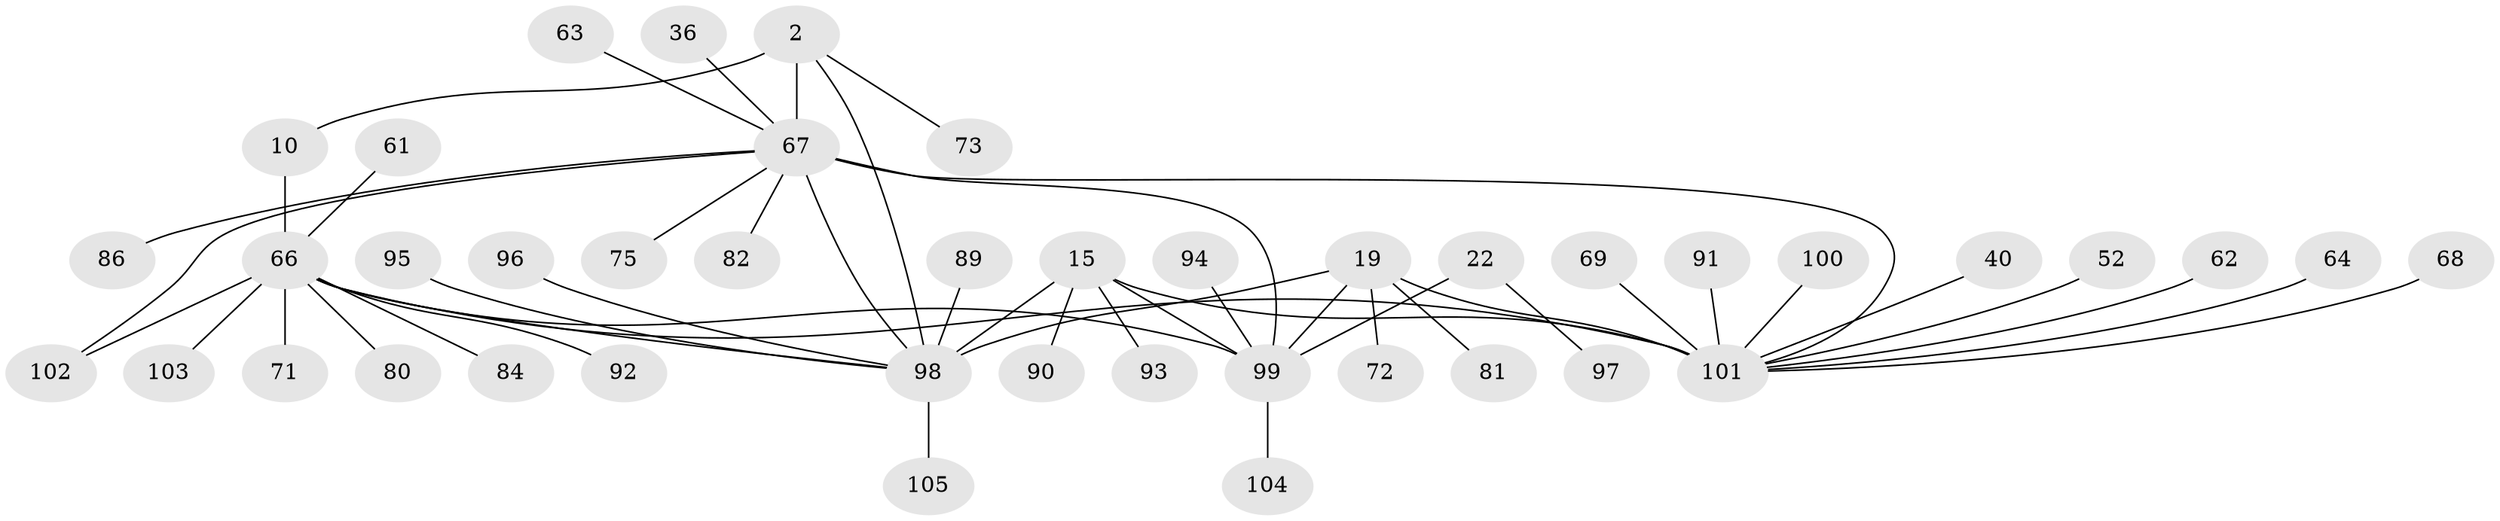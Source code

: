// original degree distribution, {6: 0.047619047619047616, 5: 0.02857142857142857, 7: 0.01904761904761905, 9: 0.0380952380952381, 10: 0.01904761904761905, 8: 0.02857142857142857, 4: 0.047619047619047616, 12: 0.01904761904761905, 13: 0.009523809523809525, 2: 0.13333333333333333, 1: 0.580952380952381, 3: 0.02857142857142857}
// Generated by graph-tools (version 1.1) at 2025/58/03/04/25 21:58:55]
// undirected, 42 vertices, 50 edges
graph export_dot {
graph [start="1"]
  node [color=gray90,style=filled];
  2 [super="+1"];
  10 [super="+9"];
  15 [super="+13"];
  19 [super="+18"];
  22 [super="+21"];
  36;
  40;
  52;
  61;
  62;
  63 [super="+41"];
  64;
  66 [super="+8+31"];
  67 [super="+33+35"];
  68;
  69 [super="+59"];
  71 [super="+42"];
  72;
  73;
  75;
  80 [super="+76"];
  81;
  82;
  84;
  86;
  89 [super="+32+53"];
  90;
  91;
  92;
  93;
  94;
  95 [super="+50"];
  96;
  97 [super="+44"];
  98 [super="+88+28+29+39+43+46+49+51+58+78"];
  99 [super="+70+79+85"];
  100 [super="+26"];
  101 [super="+74+83+47+20+27"];
  102 [super="+65+87"];
  103;
  104;
  105;
  2 -- 10;
  2 -- 73;
  2 -- 98;
  2 -- 67 [weight=6];
  10 -- 66 [weight=6];
  15 -- 90;
  15 -- 93;
  15 -- 101;
  15 -- 98 [weight=6];
  15 -- 99;
  19 -- 72;
  19 -- 81;
  19 -- 101 [weight=6];
  19 -- 98;
  19 -- 99;
  22 -- 97;
  22 -- 99 [weight=6];
  36 -- 67;
  40 -- 101;
  52 -- 101;
  61 -- 66;
  62 -- 101;
  63 -- 67;
  64 -- 101;
  66 -- 98;
  66 -- 99;
  66 -- 101 [weight=3];
  66 -- 102;
  66 -- 103;
  66 -- 71;
  66 -- 80;
  66 -- 84;
  66 -- 92;
  67 -- 98 [weight=2];
  67 -- 101 [weight=2];
  67 -- 102;
  67 -- 99;
  67 -- 75;
  67 -- 82;
  67 -- 86;
  68 -- 101;
  69 -- 101;
  89 -- 98;
  91 -- 101;
  94 -- 99;
  95 -- 98;
  96 -- 98;
  98 -- 105;
  99 -- 104;
  100 -- 101;
}
